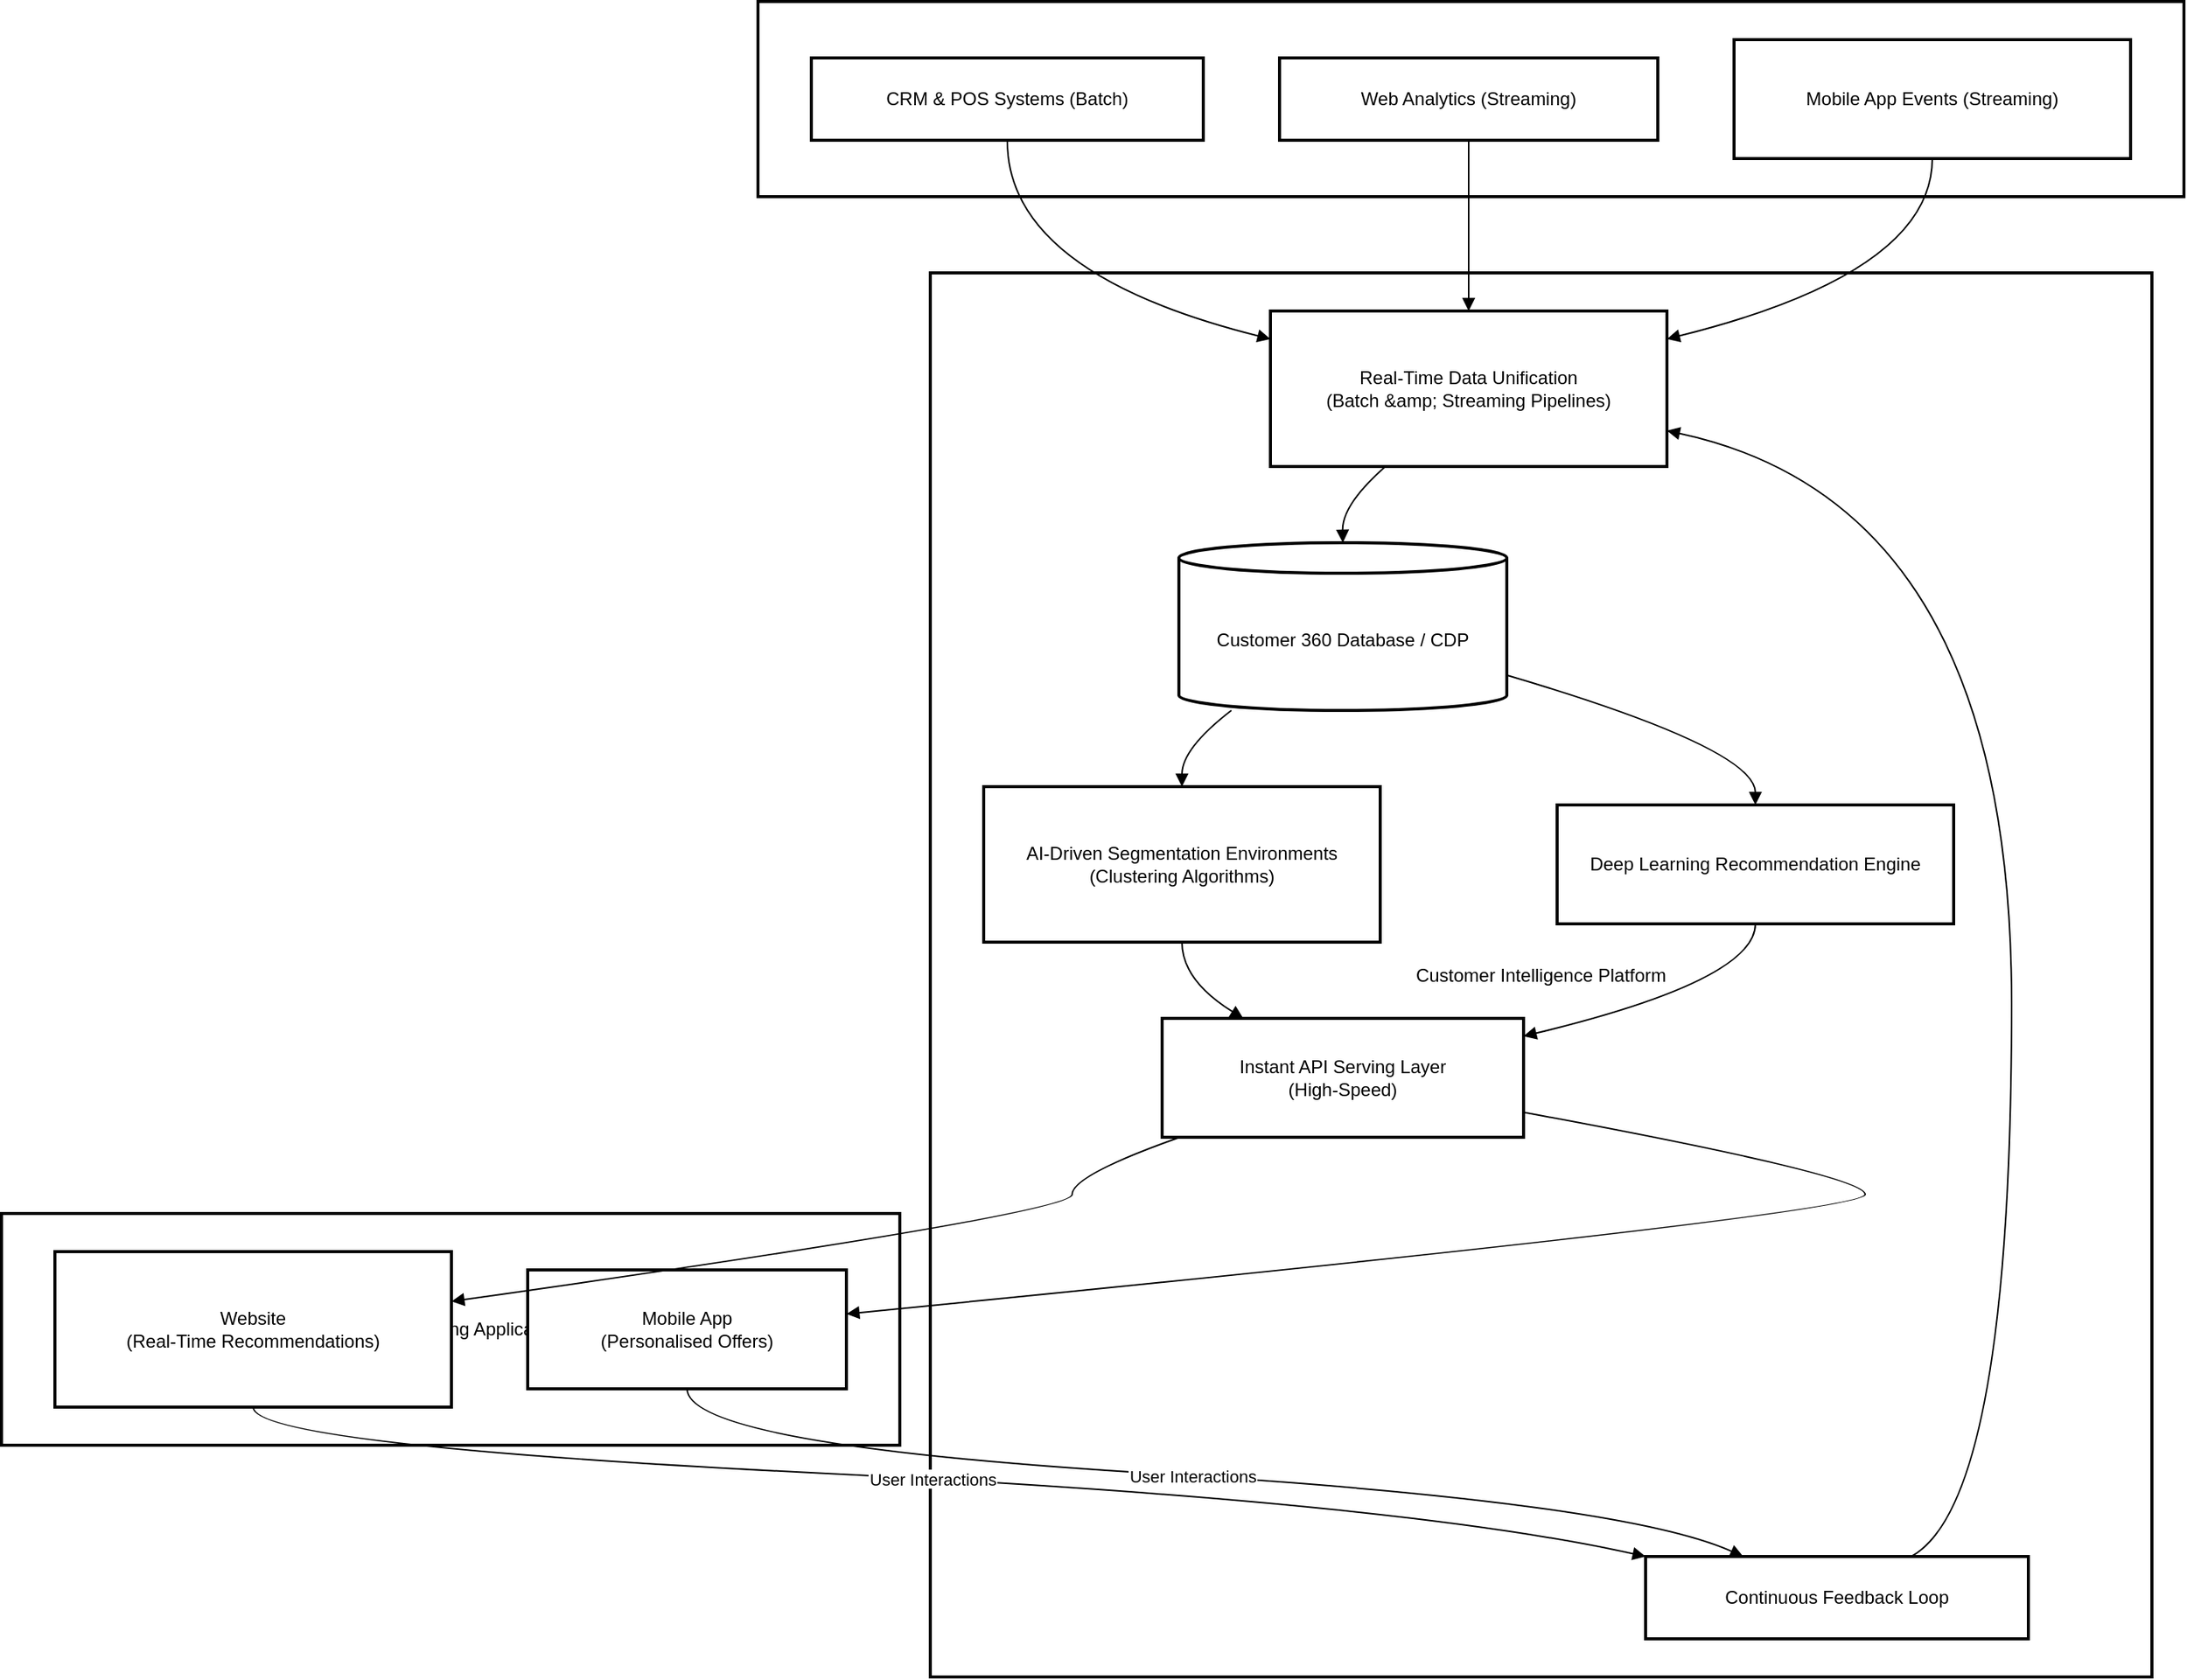 <mxfile version="28.2.8">
  <diagram id="G4dSiKf9AfAPkuNNC7Zt" name="Page-1">
    <mxGraphModel dx="1426" dy="824" grid="1" gridSize="10" guides="1" tooltips="1" connect="1" arrows="1" fold="1" page="1" pageScale="1" pageWidth="827" pageHeight="1169" math="0" shadow="0">
      <root>
        <mxCell id="0" />
        <mxCell id="1" parent="0" />
        <mxCell id="GIQlIXs0QirbnBZxtxNW-1" value="Customer-Facing Applications" style="whiteSpace=wrap;strokeWidth=2;" vertex="1" parent="1">
          <mxGeometry x="20" y="815" width="589" height="152" as="geometry" />
        </mxCell>
        <mxCell id="GIQlIXs0QirbnBZxtxNW-2" value="Customer Intelligence Platform" style="whiteSpace=wrap;strokeWidth=2;" vertex="1" parent="1">
          <mxGeometry x="629" y="198" width="801" height="921" as="geometry" />
        </mxCell>
        <mxCell id="GIQlIXs0QirbnBZxtxNW-3" value="Customer Data Sources" style="whiteSpace=wrap;strokeWidth=2;" vertex="1" parent="1">
          <mxGeometry x="516" y="20" width="935" height="128" as="geometry" />
        </mxCell>
        <mxCell id="GIQlIXs0QirbnBZxtxNW-4" value="CRM &amp; POS Systems (Batch)" style="whiteSpace=wrap;strokeWidth=2;" vertex="1" parent="1">
          <mxGeometry x="551" y="57" width="257" height="54" as="geometry" />
        </mxCell>
        <mxCell id="GIQlIXs0QirbnBZxtxNW-5" value="Web Analytics (Streaming)" style="whiteSpace=wrap;strokeWidth=2;" vertex="1" parent="1">
          <mxGeometry x="858" y="57" width="248" height="54" as="geometry" />
        </mxCell>
        <mxCell id="GIQlIXs0QirbnBZxtxNW-6" value="Mobile App Events (Streaming)" style="whiteSpace=wrap;strokeWidth=2;" vertex="1" parent="1">
          <mxGeometry x="1156" y="45" width="260" height="78" as="geometry" />
        </mxCell>
        <mxCell id="GIQlIXs0QirbnBZxtxNW-7" value="Real-Time Data Unification &#xa;(Batch &amp;amp; Streaming Pipelines)" style="whiteSpace=wrap;strokeWidth=2;" vertex="1" parent="1">
          <mxGeometry x="852" y="223" width="260" height="102" as="geometry" />
        </mxCell>
        <mxCell id="GIQlIXs0QirbnBZxtxNW-8" value="Customer 360 Database / CDP" style="shape=cylinder3;boundedLbl=1;backgroundOutline=1;size=10;strokeWidth=2;whiteSpace=wrap;" vertex="1" parent="1">
          <mxGeometry x="792" y="375" width="215" height="110" as="geometry" />
        </mxCell>
        <mxCell id="GIQlIXs0QirbnBZxtxNW-9" value="AI-Driven Segmentation Environments &#xa;(Clustering Algorithms)" style="whiteSpace=wrap;strokeWidth=2;" vertex="1" parent="1">
          <mxGeometry x="664" y="535" width="260" height="102" as="geometry" />
        </mxCell>
        <mxCell id="GIQlIXs0QirbnBZxtxNW-10" value="Deep Learning Recommendation Engine" style="whiteSpace=wrap;strokeWidth=2;" vertex="1" parent="1">
          <mxGeometry x="1040" y="547" width="260" height="78" as="geometry" />
        </mxCell>
        <mxCell id="GIQlIXs0QirbnBZxtxNW-11" value="Instant API Serving Layer &#xa;(High-Speed)" style="whiteSpace=wrap;strokeWidth=2;" vertex="1" parent="1">
          <mxGeometry x="781" y="687" width="237" height="78" as="geometry" />
        </mxCell>
        <mxCell id="GIQlIXs0QirbnBZxtxNW-12" value="Continuous Feedback Loop" style="whiteSpace=wrap;strokeWidth=2;" vertex="1" parent="1">
          <mxGeometry x="1098" y="1040" width="251" height="54" as="geometry" />
        </mxCell>
        <mxCell id="GIQlIXs0QirbnBZxtxNW-13" value="Website &#xa;(Real-Time Recommendations)" style="whiteSpace=wrap;strokeWidth=2;" vertex="1" parent="1">
          <mxGeometry x="55" y="840" width="260" height="102" as="geometry" />
        </mxCell>
        <mxCell id="GIQlIXs0QirbnBZxtxNW-14" value="Mobile App &#xa;(Personalised Offers)" style="whiteSpace=wrap;strokeWidth=2;" vertex="1" parent="1">
          <mxGeometry x="365" y="852" width="209" height="78" as="geometry" />
        </mxCell>
        <mxCell id="GIQlIXs0QirbnBZxtxNW-15" value="" style="curved=1;startArrow=none;endArrow=block;exitX=0.5;exitY=1;entryX=0;entryY=0.18;rounded=0;" edge="1" parent="1" source="GIQlIXs0QirbnBZxtxNW-4" target="GIQlIXs0QirbnBZxtxNW-7">
          <mxGeometry relative="1" as="geometry">
            <Array as="points">
              <mxPoint x="679" y="198" />
            </Array>
          </mxGeometry>
        </mxCell>
        <mxCell id="GIQlIXs0QirbnBZxtxNW-16" value="" style="curved=1;startArrow=none;endArrow=block;exitX=0.5;exitY=1;entryX=0.5;entryY=0;rounded=0;" edge="1" parent="1" source="GIQlIXs0QirbnBZxtxNW-5" target="GIQlIXs0QirbnBZxtxNW-7">
          <mxGeometry relative="1" as="geometry">
            <Array as="points" />
          </mxGeometry>
        </mxCell>
        <mxCell id="GIQlIXs0QirbnBZxtxNW-17" value="" style="curved=1;startArrow=none;endArrow=block;exitX=0.5;exitY=1;entryX=1;entryY=0.18;rounded=0;" edge="1" parent="1" source="GIQlIXs0QirbnBZxtxNW-6" target="GIQlIXs0QirbnBZxtxNW-7">
          <mxGeometry relative="1" as="geometry">
            <Array as="points">
              <mxPoint x="1286" y="198" />
            </Array>
          </mxGeometry>
        </mxCell>
        <mxCell id="GIQlIXs0QirbnBZxtxNW-18" value="" style="curved=1;startArrow=none;endArrow=block;exitX=0.29;exitY=1;entryX=0.5;entryY=0;rounded=0;" edge="1" parent="1" source="GIQlIXs0QirbnBZxtxNW-7" target="GIQlIXs0QirbnBZxtxNW-8">
          <mxGeometry relative="1" as="geometry">
            <Array as="points">
              <mxPoint x="899" y="350" />
            </Array>
          </mxGeometry>
        </mxCell>
        <mxCell id="GIQlIXs0QirbnBZxtxNW-19" value="" style="curved=1;startArrow=none;endArrow=block;exitX=0.16;exitY=1;entryX=0.5;entryY=0;rounded=0;" edge="1" parent="1" source="GIQlIXs0QirbnBZxtxNW-8" target="GIQlIXs0QirbnBZxtxNW-9">
          <mxGeometry relative="1" as="geometry">
            <Array as="points">
              <mxPoint x="794" y="510" />
            </Array>
          </mxGeometry>
        </mxCell>
        <mxCell id="GIQlIXs0QirbnBZxtxNW-20" value="" style="curved=1;startArrow=none;endArrow=block;exitX=1;exitY=0.79;entryX=0.5;entryY=0.01;rounded=0;" edge="1" parent="1" source="GIQlIXs0QirbnBZxtxNW-8" target="GIQlIXs0QirbnBZxtxNW-10">
          <mxGeometry relative="1" as="geometry">
            <Array as="points">
              <mxPoint x="1170" y="510" />
            </Array>
          </mxGeometry>
        </mxCell>
        <mxCell id="GIQlIXs0QirbnBZxtxNW-21" value="" style="curved=1;startArrow=none;endArrow=block;exitX=0.5;exitY=1;entryX=0.23;entryY=0.01;rounded=0;" edge="1" parent="1" source="GIQlIXs0QirbnBZxtxNW-9" target="GIQlIXs0QirbnBZxtxNW-11">
          <mxGeometry relative="1" as="geometry">
            <Array as="points">
              <mxPoint x="794" y="662" />
            </Array>
          </mxGeometry>
        </mxCell>
        <mxCell id="GIQlIXs0QirbnBZxtxNW-22" value="" style="curved=1;startArrow=none;endArrow=block;exitX=0.5;exitY=1.01;entryX=1;entryY=0.15;rounded=0;" edge="1" parent="1" source="GIQlIXs0QirbnBZxtxNW-10" target="GIQlIXs0QirbnBZxtxNW-11">
          <mxGeometry relative="1" as="geometry">
            <Array as="points">
              <mxPoint x="1170" y="662" />
            </Array>
          </mxGeometry>
        </mxCell>
        <mxCell id="GIQlIXs0QirbnBZxtxNW-23" value="" style="curved=1;startArrow=none;endArrow=block;exitX=0.04;exitY=1.01;entryX=1;entryY=0.32;rounded=0;" edge="1" parent="1" source="GIQlIXs0QirbnBZxtxNW-11" target="GIQlIXs0QirbnBZxtxNW-13">
          <mxGeometry relative="1" as="geometry">
            <Array as="points">
              <mxPoint x="722" y="790" />
              <mxPoint x="722" y="815" />
            </Array>
          </mxGeometry>
        </mxCell>
        <mxCell id="GIQlIXs0QirbnBZxtxNW-24" value="" style="curved=1;startArrow=none;endArrow=block;exitX=1;exitY=0.79;entryX=1;entryY=0.37;rounded=0;" edge="1" parent="1" source="GIQlIXs0QirbnBZxtxNW-11" target="GIQlIXs0QirbnBZxtxNW-14">
          <mxGeometry relative="1" as="geometry">
            <Array as="points">
              <mxPoint x="1242" y="790" />
              <mxPoint x="1242" y="815" />
            </Array>
          </mxGeometry>
        </mxCell>
        <mxCell id="GIQlIXs0QirbnBZxtxNW-25" value="User Interactions" style="curved=1;startArrow=none;endArrow=block;exitX=0.5;exitY=1;entryX=0.01;entryY=0.01;rounded=0;" edge="1" parent="1" source="GIQlIXs0QirbnBZxtxNW-13" target="GIQlIXs0QirbnBZxtxNW-12">
          <mxGeometry relative="1" as="geometry">
            <Array as="points">
              <mxPoint x="185" y="967" />
              <mxPoint x="936" y="1004" />
            </Array>
          </mxGeometry>
        </mxCell>
        <mxCell id="GIQlIXs0QirbnBZxtxNW-26" value="User Interactions" style="curved=1;startArrow=none;endArrow=block;exitX=0.5;exitY=1.01;entryX=0.26;entryY=0.01;rounded=0;" edge="1" parent="1" source="GIQlIXs0QirbnBZxtxNW-14" target="GIQlIXs0QirbnBZxtxNW-12">
          <mxGeometry relative="1" as="geometry">
            <Array as="points">
              <mxPoint x="470" y="967" />
              <mxPoint x="1082" y="1004" />
            </Array>
          </mxGeometry>
        </mxCell>
        <mxCell id="GIQlIXs0QirbnBZxtxNW-27" value="" style="curved=1;startArrow=none;endArrow=block;exitX=0.69;exitY=0.01;entryX=1;entryY=0.77;rounded=0;" edge="1" parent="1" source="GIQlIXs0QirbnBZxtxNW-12" target="GIQlIXs0QirbnBZxtxNW-7">
          <mxGeometry relative="1" as="geometry">
            <Array as="points">
              <mxPoint x="1338" y="1004" />
              <mxPoint x="1338" y="350" />
            </Array>
          </mxGeometry>
        </mxCell>
      </root>
    </mxGraphModel>
  </diagram>
</mxfile>
